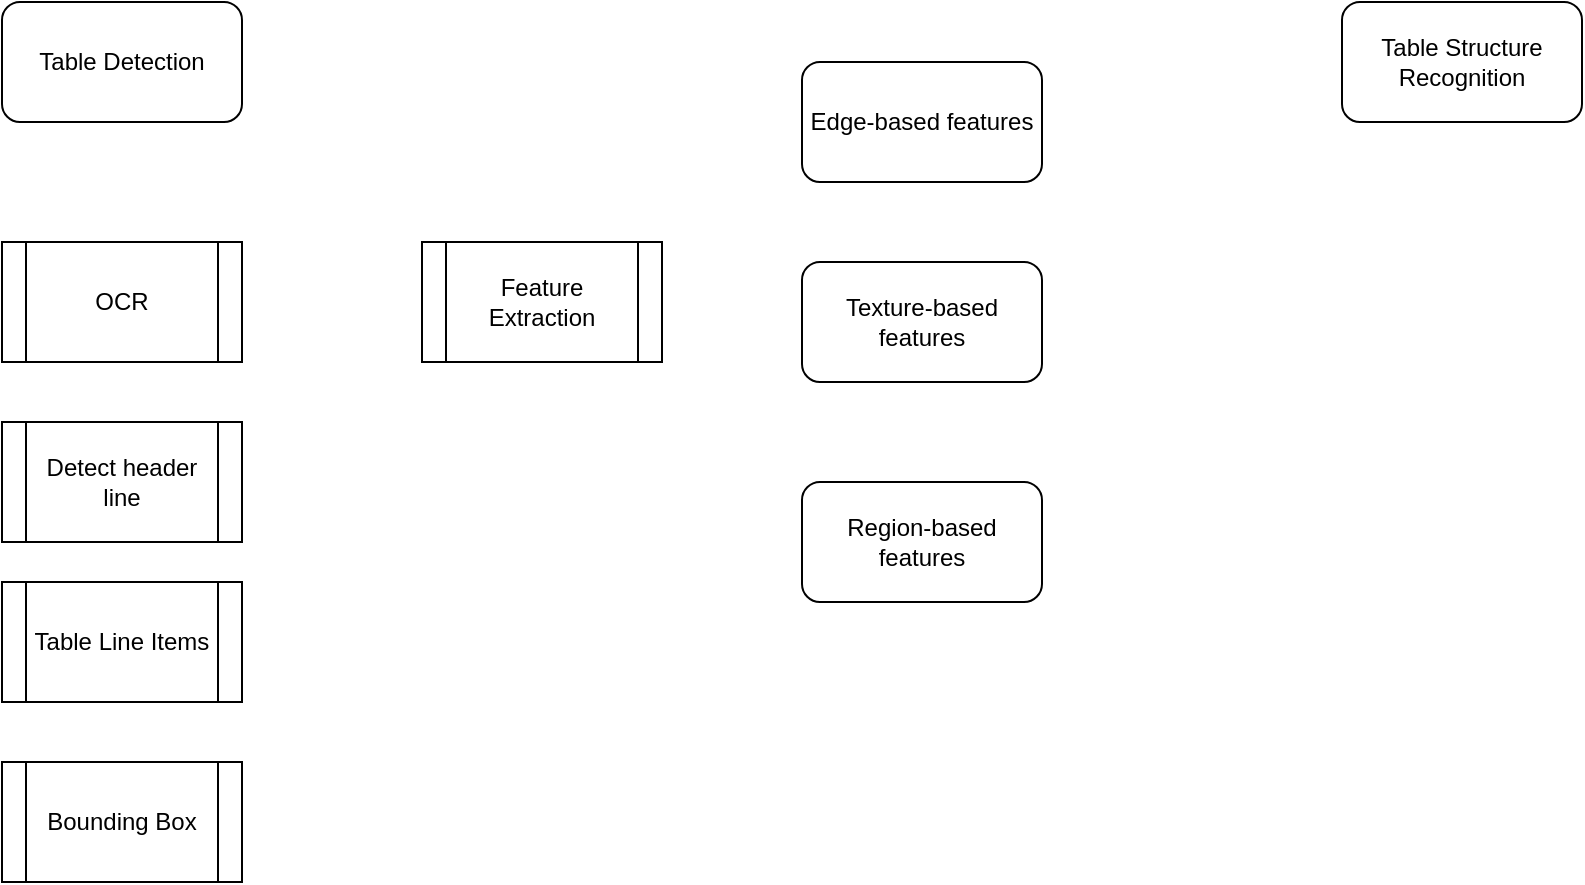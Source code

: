 <mxfile version="24.4.0" type="github">
  <diagram name="Page-1" id="eje4wcLzP92jvBpg3HmN">
    <mxGraphModel dx="1184" dy="1135" grid="1" gridSize="10" guides="1" tooltips="1" connect="1" arrows="1" fold="1" page="1" pageScale="1" pageWidth="850" pageHeight="1100" math="0" shadow="0">
      <root>
        <mxCell id="0" />
        <mxCell id="1" parent="0" />
        <mxCell id="Lev6AH-UttUzAtVmkW1H-1" value="Table Detection" style="rounded=1;whiteSpace=wrap;html=1;" vertex="1" parent="1">
          <mxGeometry x="40" y="160" width="120" height="60" as="geometry" />
        </mxCell>
        <mxCell id="Lev6AH-UttUzAtVmkW1H-3" value="OCR" style="shape=process;whiteSpace=wrap;html=1;backgroundOutline=1;" vertex="1" parent="1">
          <mxGeometry x="40" y="280" width="120" height="60" as="geometry" />
        </mxCell>
        <mxCell id="Lev6AH-UttUzAtVmkW1H-4" value="Detect header line" style="shape=process;whiteSpace=wrap;html=1;backgroundOutline=1;" vertex="1" parent="1">
          <mxGeometry x="40" y="370" width="120" height="60" as="geometry" />
        </mxCell>
        <mxCell id="Lev6AH-UttUzAtVmkW1H-5" value="Table Line Items" style="shape=process;whiteSpace=wrap;html=1;backgroundOutline=1;" vertex="1" parent="1">
          <mxGeometry x="40" y="450" width="120" height="60" as="geometry" />
        </mxCell>
        <mxCell id="Lev6AH-UttUzAtVmkW1H-6" value="Bounding Box" style="shape=process;whiteSpace=wrap;html=1;backgroundOutline=1;" vertex="1" parent="1">
          <mxGeometry x="40" y="540" width="120" height="60" as="geometry" />
        </mxCell>
        <mxCell id="Lev6AH-UttUzAtVmkW1H-7" value="Table Structure Recognition" style="rounded=1;whiteSpace=wrap;html=1;" vertex="1" parent="1">
          <mxGeometry x="710" y="160" width="120" height="60" as="geometry" />
        </mxCell>
        <mxCell id="Lev6AH-UttUzAtVmkW1H-9" value="Feature Extraction" style="shape=process;whiteSpace=wrap;html=1;backgroundOutline=1;" vertex="1" parent="1">
          <mxGeometry x="250" y="280" width="120" height="60" as="geometry" />
        </mxCell>
        <mxCell id="Lev6AH-UttUzAtVmkW1H-10" value="Edge-based features" style="rounded=1;whiteSpace=wrap;html=1;" vertex="1" parent="1">
          <mxGeometry x="440" y="190" width="120" height="60" as="geometry" />
        </mxCell>
        <mxCell id="Lev6AH-UttUzAtVmkW1H-11" value="Texture-based features" style="rounded=1;whiteSpace=wrap;html=1;" vertex="1" parent="1">
          <mxGeometry x="440" y="290" width="120" height="60" as="geometry" />
        </mxCell>
        <mxCell id="Lev6AH-UttUzAtVmkW1H-12" value="Region-based features" style="rounded=1;whiteSpace=wrap;html=1;" vertex="1" parent="1">
          <mxGeometry x="440" y="400" width="120" height="60" as="geometry" />
        </mxCell>
      </root>
    </mxGraphModel>
  </diagram>
</mxfile>
